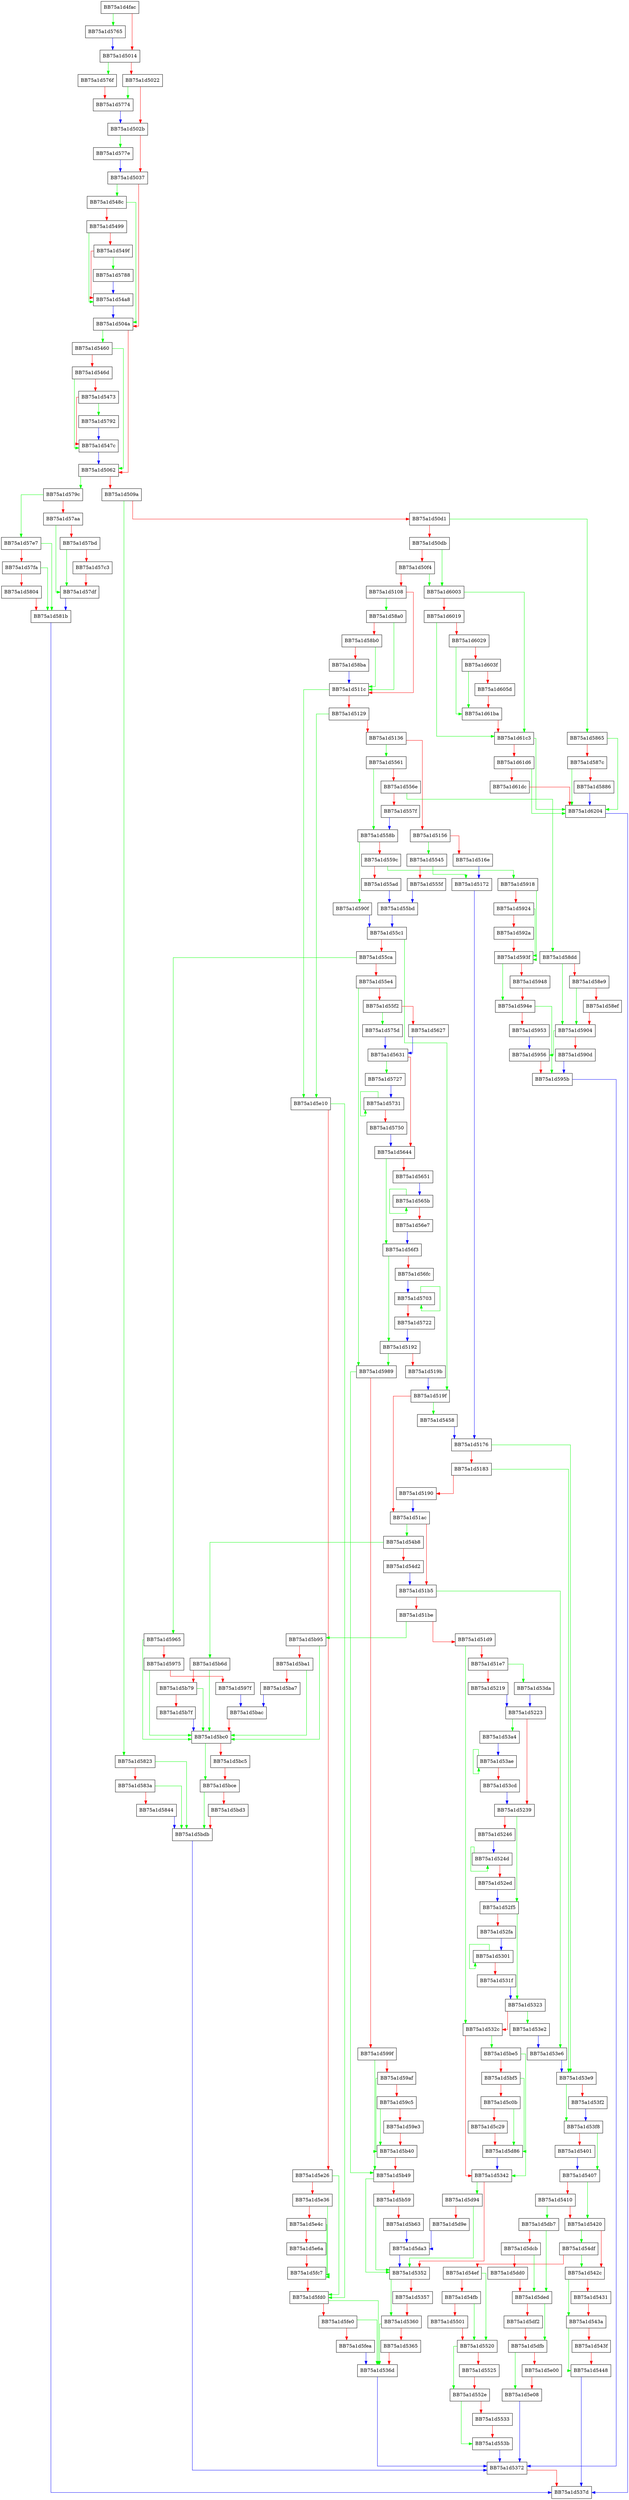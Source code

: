 digraph GetEntryFromFile {
  node [shape="box"];
  graph [splines=ortho];
  BB75a1d4fac -> BB75a1d5765 [color="green"];
  BB75a1d4fac -> BB75a1d5014 [color="red"];
  BB75a1d5014 -> BB75a1d576f [color="green"];
  BB75a1d5014 -> BB75a1d5022 [color="red"];
  BB75a1d5022 -> BB75a1d5774 [color="green"];
  BB75a1d5022 -> BB75a1d502b [color="red"];
  BB75a1d502b -> BB75a1d577e [color="green"];
  BB75a1d502b -> BB75a1d5037 [color="red"];
  BB75a1d5037 -> BB75a1d548c [color="green"];
  BB75a1d5037 -> BB75a1d504a [color="red"];
  BB75a1d504a -> BB75a1d5460 [color="green"];
  BB75a1d504a -> BB75a1d5062 [color="red"];
  BB75a1d5062 -> BB75a1d579c [color="green"];
  BB75a1d5062 -> BB75a1d509a [color="red"];
  BB75a1d509a -> BB75a1d5823 [color="green"];
  BB75a1d509a -> BB75a1d50d1 [color="red"];
  BB75a1d50d1 -> BB75a1d5865 [color="green"];
  BB75a1d50d1 -> BB75a1d50db [color="red"];
  BB75a1d50db -> BB75a1d6003 [color="green"];
  BB75a1d50db -> BB75a1d50f4 [color="red"];
  BB75a1d50f4 -> BB75a1d6003 [color="green"];
  BB75a1d50f4 -> BB75a1d5108 [color="red"];
  BB75a1d5108 -> BB75a1d58a0 [color="green"];
  BB75a1d5108 -> BB75a1d511c [color="red"];
  BB75a1d511c -> BB75a1d5e10 [color="green"];
  BB75a1d511c -> BB75a1d5129 [color="red"];
  BB75a1d5129 -> BB75a1d5e10 [color="green"];
  BB75a1d5129 -> BB75a1d5136 [color="red"];
  BB75a1d5136 -> BB75a1d5561 [color="green"];
  BB75a1d5136 -> BB75a1d5156 [color="red"];
  BB75a1d5156 -> BB75a1d5545 [color="green"];
  BB75a1d5156 -> BB75a1d516e [color="red"];
  BB75a1d516e -> BB75a1d5172 [color="blue"];
  BB75a1d5172 -> BB75a1d5176 [color="blue"];
  BB75a1d5176 -> BB75a1d53e9 [color="green"];
  BB75a1d5176 -> BB75a1d5183 [color="red"];
  BB75a1d5183 -> BB75a1d53e9 [color="green"];
  BB75a1d5183 -> BB75a1d5190 [color="red"];
  BB75a1d5190 -> BB75a1d51ac [color="blue"];
  BB75a1d5192 -> BB75a1d5989 [color="green"];
  BB75a1d5192 -> BB75a1d519b [color="red"];
  BB75a1d519b -> BB75a1d519f [color="blue"];
  BB75a1d519f -> BB75a1d5458 [color="green"];
  BB75a1d519f -> BB75a1d51ac [color="red"];
  BB75a1d51ac -> BB75a1d54b8 [color="green"];
  BB75a1d51ac -> BB75a1d51b5 [color="red"];
  BB75a1d51b5 -> BB75a1d53e6 [color="green"];
  BB75a1d51b5 -> BB75a1d51be [color="red"];
  BB75a1d51be -> BB75a1d5b95 [color="green"];
  BB75a1d51be -> BB75a1d51d9 [color="red"];
  BB75a1d51d9 -> BB75a1d532c [color="green"];
  BB75a1d51d9 -> BB75a1d51e7 [color="red"];
  BB75a1d51e7 -> BB75a1d53da [color="green"];
  BB75a1d51e7 -> BB75a1d5219 [color="red"];
  BB75a1d5219 -> BB75a1d5223 [color="blue"];
  BB75a1d5223 -> BB75a1d53a4 [color="green"];
  BB75a1d5223 -> BB75a1d5239 [color="red"];
  BB75a1d5239 -> BB75a1d52f5 [color="green"];
  BB75a1d5239 -> BB75a1d5246 [color="red"];
  BB75a1d5246 -> BB75a1d524d [color="blue"];
  BB75a1d524d -> BB75a1d524d [color="green"];
  BB75a1d524d -> BB75a1d52ed [color="red"];
  BB75a1d52ed -> BB75a1d52f5 [color="blue"];
  BB75a1d52f5 -> BB75a1d5323 [color="green"];
  BB75a1d52f5 -> BB75a1d52fa [color="red"];
  BB75a1d52fa -> BB75a1d5301 [color="blue"];
  BB75a1d5301 -> BB75a1d5301 [color="green"];
  BB75a1d5301 -> BB75a1d531f [color="red"];
  BB75a1d531f -> BB75a1d5323 [color="blue"];
  BB75a1d5323 -> BB75a1d53e2 [color="green"];
  BB75a1d5323 -> BB75a1d532c [color="red"];
  BB75a1d532c -> BB75a1d5be5 [color="green"];
  BB75a1d532c -> BB75a1d5342 [color="red"];
  BB75a1d5342 -> BB75a1d5d94 [color="green"];
  BB75a1d5342 -> BB75a1d5352 [color="red"];
  BB75a1d5352 -> BB75a1d5360 [color="green"];
  BB75a1d5352 -> BB75a1d5357 [color="red"];
  BB75a1d5357 -> BB75a1d5360 [color="red"];
  BB75a1d5360 -> BB75a1d536d [color="green"];
  BB75a1d5360 -> BB75a1d5365 [color="red"];
  BB75a1d5365 -> BB75a1d536d [color="red"];
  BB75a1d536d -> BB75a1d5372 [color="blue"];
  BB75a1d5372 -> BB75a1d537d [color="red"];
  BB75a1d53a4 -> BB75a1d53ae [color="blue"];
  BB75a1d53ae -> BB75a1d53ae [color="green"];
  BB75a1d53ae -> BB75a1d53cd [color="red"];
  BB75a1d53cd -> BB75a1d5239 [color="blue"];
  BB75a1d53da -> BB75a1d5223 [color="blue"];
  BB75a1d53e2 -> BB75a1d53e6 [color="blue"];
  BB75a1d53e6 -> BB75a1d53e9 [color="blue"];
  BB75a1d53e9 -> BB75a1d53f8 [color="green"];
  BB75a1d53e9 -> BB75a1d53f2 [color="red"];
  BB75a1d53f2 -> BB75a1d53f8 [color="blue"];
  BB75a1d53f8 -> BB75a1d5407 [color="green"];
  BB75a1d53f8 -> BB75a1d5401 [color="red"];
  BB75a1d5401 -> BB75a1d5407 [color="blue"];
  BB75a1d5407 -> BB75a1d5420 [color="green"];
  BB75a1d5407 -> BB75a1d5410 [color="red"];
  BB75a1d5410 -> BB75a1d5db7 [color="green"];
  BB75a1d5410 -> BB75a1d5420 [color="red"];
  BB75a1d5420 -> BB75a1d54df [color="green"];
  BB75a1d5420 -> BB75a1d542c [color="red"];
  BB75a1d542c -> BB75a1d543a [color="green"];
  BB75a1d542c -> BB75a1d5431 [color="red"];
  BB75a1d5431 -> BB75a1d543a [color="red"];
  BB75a1d543a -> BB75a1d5448 [color="green"];
  BB75a1d543a -> BB75a1d543f [color="red"];
  BB75a1d543f -> BB75a1d5448 [color="red"];
  BB75a1d5448 -> BB75a1d537d [color="blue"];
  BB75a1d5458 -> BB75a1d5176 [color="blue"];
  BB75a1d5460 -> BB75a1d5062 [color="green"];
  BB75a1d5460 -> BB75a1d546d [color="red"];
  BB75a1d546d -> BB75a1d547c [color="green"];
  BB75a1d546d -> BB75a1d5473 [color="red"];
  BB75a1d5473 -> BB75a1d5792 [color="green"];
  BB75a1d5473 -> BB75a1d547c [color="red"];
  BB75a1d547c -> BB75a1d5062 [color="blue"];
  BB75a1d548c -> BB75a1d504a [color="green"];
  BB75a1d548c -> BB75a1d5499 [color="red"];
  BB75a1d5499 -> BB75a1d54a8 [color="green"];
  BB75a1d5499 -> BB75a1d549f [color="red"];
  BB75a1d549f -> BB75a1d5788 [color="green"];
  BB75a1d549f -> BB75a1d54a8 [color="red"];
  BB75a1d54a8 -> BB75a1d504a [color="blue"];
  BB75a1d54b8 -> BB75a1d5b6d [color="green"];
  BB75a1d54b8 -> BB75a1d54d2 [color="red"];
  BB75a1d54d2 -> BB75a1d51b5 [color="blue"];
  BB75a1d54df -> BB75a1d542c [color="green"];
  BB75a1d54df -> BB75a1d54ef [color="red"];
  BB75a1d54ef -> BB75a1d5520 [color="green"];
  BB75a1d54ef -> BB75a1d54fb [color="red"];
  BB75a1d54fb -> BB75a1d5520 [color="green"];
  BB75a1d54fb -> BB75a1d5501 [color="red"];
  BB75a1d5501 -> BB75a1d5520 [color="red"];
  BB75a1d5520 -> BB75a1d552e [color="green"];
  BB75a1d5520 -> BB75a1d5525 [color="red"];
  BB75a1d5525 -> BB75a1d552e [color="red"];
  BB75a1d552e -> BB75a1d553b [color="green"];
  BB75a1d552e -> BB75a1d5533 [color="red"];
  BB75a1d5533 -> BB75a1d553b [color="red"];
  BB75a1d553b -> BB75a1d5372 [color="blue"];
  BB75a1d5545 -> BB75a1d5172 [color="green"];
  BB75a1d5545 -> BB75a1d555f [color="red"];
  BB75a1d555f -> BB75a1d55bd [color="blue"];
  BB75a1d5561 -> BB75a1d558b [color="green"];
  BB75a1d5561 -> BB75a1d556e [color="red"];
  BB75a1d556e -> BB75a1d58dd [color="green"];
  BB75a1d556e -> BB75a1d557f [color="red"];
  BB75a1d557f -> BB75a1d558b [color="blue"];
  BB75a1d558b -> BB75a1d590f [color="green"];
  BB75a1d558b -> BB75a1d559c [color="red"];
  BB75a1d559c -> BB75a1d5918 [color="green"];
  BB75a1d559c -> BB75a1d55ad [color="red"];
  BB75a1d55ad -> BB75a1d55bd [color="blue"];
  BB75a1d55bd -> BB75a1d55c1 [color="blue"];
  BB75a1d55c1 -> BB75a1d519f [color="green"];
  BB75a1d55c1 -> BB75a1d55ca [color="red"];
  BB75a1d55ca -> BB75a1d5965 [color="green"];
  BB75a1d55ca -> BB75a1d55e4 [color="red"];
  BB75a1d55e4 -> BB75a1d5989 [color="green"];
  BB75a1d55e4 -> BB75a1d55f2 [color="red"];
  BB75a1d55f2 -> BB75a1d575d [color="green"];
  BB75a1d55f2 -> BB75a1d5627 [color="red"];
  BB75a1d5627 -> BB75a1d5631 [color="blue"];
  BB75a1d5631 -> BB75a1d5727 [color="green"];
  BB75a1d5631 -> BB75a1d5644 [color="red"];
  BB75a1d5644 -> BB75a1d56f3 [color="green"];
  BB75a1d5644 -> BB75a1d5651 [color="red"];
  BB75a1d5651 -> BB75a1d565b [color="blue"];
  BB75a1d565b -> BB75a1d565b [color="green"];
  BB75a1d565b -> BB75a1d56e7 [color="red"];
  BB75a1d56e7 -> BB75a1d56f3 [color="blue"];
  BB75a1d56f3 -> BB75a1d5192 [color="green"];
  BB75a1d56f3 -> BB75a1d56fc [color="red"];
  BB75a1d56fc -> BB75a1d5703 [color="blue"];
  BB75a1d5703 -> BB75a1d5703 [color="green"];
  BB75a1d5703 -> BB75a1d5722 [color="red"];
  BB75a1d5722 -> BB75a1d5192 [color="blue"];
  BB75a1d5727 -> BB75a1d5731 [color="blue"];
  BB75a1d5731 -> BB75a1d5731 [color="green"];
  BB75a1d5731 -> BB75a1d5750 [color="red"];
  BB75a1d5750 -> BB75a1d5644 [color="blue"];
  BB75a1d575d -> BB75a1d5631 [color="blue"];
  BB75a1d5765 -> BB75a1d5014 [color="blue"];
  BB75a1d576f -> BB75a1d5774 [color="red"];
  BB75a1d5774 -> BB75a1d502b [color="blue"];
  BB75a1d577e -> BB75a1d5037 [color="blue"];
  BB75a1d5788 -> BB75a1d54a8 [color="blue"];
  BB75a1d5792 -> BB75a1d547c [color="blue"];
  BB75a1d579c -> BB75a1d57e7 [color="green"];
  BB75a1d579c -> BB75a1d57aa [color="red"];
  BB75a1d57aa -> BB75a1d57df [color="green"];
  BB75a1d57aa -> BB75a1d57bd [color="red"];
  BB75a1d57bd -> BB75a1d57df [color="green"];
  BB75a1d57bd -> BB75a1d57c3 [color="red"];
  BB75a1d57c3 -> BB75a1d57df [color="red"];
  BB75a1d57df -> BB75a1d581b [color="blue"];
  BB75a1d57e7 -> BB75a1d581b [color="green"];
  BB75a1d57e7 -> BB75a1d57fa [color="red"];
  BB75a1d57fa -> BB75a1d581b [color="green"];
  BB75a1d57fa -> BB75a1d5804 [color="red"];
  BB75a1d5804 -> BB75a1d581b [color="red"];
  BB75a1d581b -> BB75a1d537d [color="blue"];
  BB75a1d5823 -> BB75a1d5bdb [color="green"];
  BB75a1d5823 -> BB75a1d583a [color="red"];
  BB75a1d583a -> BB75a1d5bdb [color="green"];
  BB75a1d583a -> BB75a1d5844 [color="red"];
  BB75a1d5844 -> BB75a1d5bdb [color="blue"];
  BB75a1d5865 -> BB75a1d6204 [color="green"];
  BB75a1d5865 -> BB75a1d587c [color="red"];
  BB75a1d587c -> BB75a1d6204 [color="green"];
  BB75a1d587c -> BB75a1d5886 [color="red"];
  BB75a1d5886 -> BB75a1d6204 [color="blue"];
  BB75a1d58a0 -> BB75a1d511c [color="green"];
  BB75a1d58a0 -> BB75a1d58b0 [color="red"];
  BB75a1d58b0 -> BB75a1d511c [color="green"];
  BB75a1d58b0 -> BB75a1d58ba [color="red"];
  BB75a1d58ba -> BB75a1d511c [color="blue"];
  BB75a1d58dd -> BB75a1d5904 [color="green"];
  BB75a1d58dd -> BB75a1d58e9 [color="red"];
  BB75a1d58e9 -> BB75a1d5904 [color="green"];
  BB75a1d58e9 -> BB75a1d58ef [color="red"];
  BB75a1d58ef -> BB75a1d5904 [color="red"];
  BB75a1d5904 -> BB75a1d5956 [color="green"];
  BB75a1d5904 -> BB75a1d590d [color="red"];
  BB75a1d590d -> BB75a1d595b [color="blue"];
  BB75a1d590f -> BB75a1d55c1 [color="blue"];
  BB75a1d5918 -> BB75a1d593f [color="green"];
  BB75a1d5918 -> BB75a1d5924 [color="red"];
  BB75a1d5924 -> BB75a1d593f [color="green"];
  BB75a1d5924 -> BB75a1d592a [color="red"];
  BB75a1d592a -> BB75a1d593f [color="red"];
  BB75a1d593f -> BB75a1d594e [color="green"];
  BB75a1d593f -> BB75a1d5948 [color="red"];
  BB75a1d5948 -> BB75a1d594e [color="red"];
  BB75a1d594e -> BB75a1d595b [color="green"];
  BB75a1d594e -> BB75a1d5953 [color="red"];
  BB75a1d5953 -> BB75a1d5956 [color="blue"];
  BB75a1d5956 -> BB75a1d595b [color="red"];
  BB75a1d595b -> BB75a1d5372 [color="blue"];
  BB75a1d5965 -> BB75a1d5bc0 [color="green"];
  BB75a1d5965 -> BB75a1d5975 [color="red"];
  BB75a1d5975 -> BB75a1d5bc0 [color="green"];
  BB75a1d5975 -> BB75a1d597f [color="red"];
  BB75a1d597f -> BB75a1d5bac [color="blue"];
  BB75a1d5989 -> BB75a1d5b49 [color="green"];
  BB75a1d5989 -> BB75a1d599f [color="red"];
  BB75a1d599f -> BB75a1d5b49 [color="green"];
  BB75a1d599f -> BB75a1d59af [color="red"];
  BB75a1d59af -> BB75a1d5b40 [color="green"];
  BB75a1d59af -> BB75a1d59c5 [color="red"];
  BB75a1d59c5 -> BB75a1d5b40 [color="green"];
  BB75a1d59c5 -> BB75a1d59e3 [color="red"];
  BB75a1d59e3 -> BB75a1d5b40 [color="red"];
  BB75a1d5b40 -> BB75a1d5b49 [color="red"];
  BB75a1d5b49 -> BB75a1d5352 [color="green"];
  BB75a1d5b49 -> BB75a1d5b59 [color="red"];
  BB75a1d5b59 -> BB75a1d5352 [color="green"];
  BB75a1d5b59 -> BB75a1d5b63 [color="red"];
  BB75a1d5b63 -> BB75a1d5da3 [color="blue"];
  BB75a1d5b6d -> BB75a1d5bc0 [color="green"];
  BB75a1d5b6d -> BB75a1d5b79 [color="red"];
  BB75a1d5b79 -> BB75a1d5bc0 [color="green"];
  BB75a1d5b79 -> BB75a1d5b7f [color="red"];
  BB75a1d5b7f -> BB75a1d5bc0 [color="blue"];
  BB75a1d5b95 -> BB75a1d5bc0 [color="green"];
  BB75a1d5b95 -> BB75a1d5ba1 [color="red"];
  BB75a1d5ba1 -> BB75a1d5bc0 [color="green"];
  BB75a1d5ba1 -> BB75a1d5ba7 [color="red"];
  BB75a1d5ba7 -> BB75a1d5bac [color="blue"];
  BB75a1d5bac -> BB75a1d5bc0 [color="red"];
  BB75a1d5bc0 -> BB75a1d5bce [color="green"];
  BB75a1d5bc0 -> BB75a1d5bc5 [color="red"];
  BB75a1d5bc5 -> BB75a1d5bce [color="red"];
  BB75a1d5bce -> BB75a1d5bdb [color="green"];
  BB75a1d5bce -> BB75a1d5bd3 [color="red"];
  BB75a1d5bd3 -> BB75a1d5bdb [color="red"];
  BB75a1d5bdb -> BB75a1d5372 [color="blue"];
  BB75a1d5be5 -> BB75a1d5342 [color="green"];
  BB75a1d5be5 -> BB75a1d5bf5 [color="red"];
  BB75a1d5bf5 -> BB75a1d5d86 [color="green"];
  BB75a1d5bf5 -> BB75a1d5c0b [color="red"];
  BB75a1d5c0b -> BB75a1d5d86 [color="green"];
  BB75a1d5c0b -> BB75a1d5c29 [color="red"];
  BB75a1d5c29 -> BB75a1d5d86 [color="red"];
  BB75a1d5d86 -> BB75a1d5342 [color="blue"];
  BB75a1d5d94 -> BB75a1d5352 [color="green"];
  BB75a1d5d94 -> BB75a1d5d9e [color="red"];
  BB75a1d5d9e -> BB75a1d5da3 [color="blue"];
  BB75a1d5da3 -> BB75a1d5352 [color="blue"];
  BB75a1d5db7 -> BB75a1d5ded [color="green"];
  BB75a1d5db7 -> BB75a1d5dcb [color="red"];
  BB75a1d5dcb -> BB75a1d5ded [color="green"];
  BB75a1d5dcb -> BB75a1d5dd0 [color="red"];
  BB75a1d5dd0 -> BB75a1d5ded [color="red"];
  BB75a1d5ded -> BB75a1d5dfb [color="green"];
  BB75a1d5ded -> BB75a1d5df2 [color="red"];
  BB75a1d5df2 -> BB75a1d5dfb [color="red"];
  BB75a1d5dfb -> BB75a1d5e08 [color="green"];
  BB75a1d5dfb -> BB75a1d5e00 [color="red"];
  BB75a1d5e00 -> BB75a1d5e08 [color="red"];
  BB75a1d5e08 -> BB75a1d5372 [color="blue"];
  BB75a1d5e10 -> BB75a1d5fd0 [color="green"];
  BB75a1d5e10 -> BB75a1d5e26 [color="red"];
  BB75a1d5e26 -> BB75a1d5fd0 [color="green"];
  BB75a1d5e26 -> BB75a1d5e36 [color="red"];
  BB75a1d5e36 -> BB75a1d5fc7 [color="green"];
  BB75a1d5e36 -> BB75a1d5e4c [color="red"];
  BB75a1d5e4c -> BB75a1d5fc7 [color="green"];
  BB75a1d5e4c -> BB75a1d5e6a [color="red"];
  BB75a1d5e6a -> BB75a1d5fc7 [color="red"];
  BB75a1d5fc7 -> BB75a1d5fd0 [color="red"];
  BB75a1d5fd0 -> BB75a1d536d [color="green"];
  BB75a1d5fd0 -> BB75a1d5fe0 [color="red"];
  BB75a1d5fe0 -> BB75a1d536d [color="green"];
  BB75a1d5fe0 -> BB75a1d5fea [color="red"];
  BB75a1d5fea -> BB75a1d536d [color="blue"];
  BB75a1d6003 -> BB75a1d61c3 [color="green"];
  BB75a1d6003 -> BB75a1d6019 [color="red"];
  BB75a1d6019 -> BB75a1d61c3 [color="green"];
  BB75a1d6019 -> BB75a1d6029 [color="red"];
  BB75a1d6029 -> BB75a1d61ba [color="green"];
  BB75a1d6029 -> BB75a1d603f [color="red"];
  BB75a1d603f -> BB75a1d61ba [color="green"];
  BB75a1d603f -> BB75a1d605d [color="red"];
  BB75a1d605d -> BB75a1d61ba [color="red"];
  BB75a1d61ba -> BB75a1d61c3 [color="red"];
  BB75a1d61c3 -> BB75a1d6204 [color="green"];
  BB75a1d61c3 -> BB75a1d61d6 [color="red"];
  BB75a1d61d6 -> BB75a1d6204 [color="green"];
  BB75a1d61d6 -> BB75a1d61dc [color="red"];
  BB75a1d61dc -> BB75a1d6204 [color="red"];
  BB75a1d6204 -> BB75a1d537d [color="blue"];
}